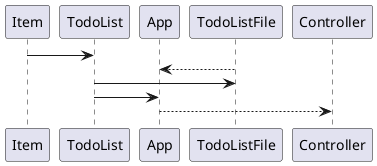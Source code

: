 @startuml

Item -> TodoList
App <-- TodoListFile
TodoList -> TodoListFile
TodoList -> App
Controller <-- App

@enduml